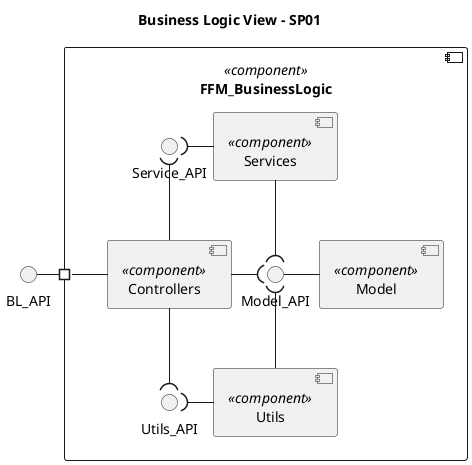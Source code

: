 @startuml

title Business Logic View - SP01

circle "BL_API" as BL_API

component FFM_BusinessLogic as FFM_BL <<component>> {
   component Controllers <<component>> {
   }
   circle Model_API
   circle Service_API
   circle Utils_API
   component Model <<component>> {
   }
   component Services <<component>> {
   }
   component Utils <<component>> {
   }
}

BL_API -# FFM_BL

FFM_BL - Controllers
Controllers -( Model_API
Controllers -up-( Service_API
Controllers -down-( Utils_API
Service_API )-right- Services
Model_API -right- Model
Utils_API )-right- Utils
Services -( Model_API
Utils -up-( Model_API

@enduml